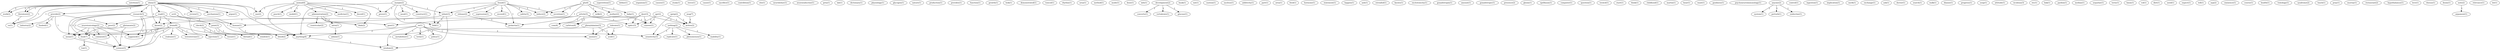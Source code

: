 digraph G {
  nutrition [ label="nutrition(1)" ];
  glutamate [ label="glutamate(2)" ];
  food [ label="food(7)" ];
  science [ label="science(3)" ];
  superstition [ label="superstition(1)" ];
  define [ label="define(1)" ];
  organism [ label="organism(1)" ];
  causes [ label="causes(1)" ];
  study [ label="study(1)" ];
  steve [ label="steve(1)" ];
  cause [ label="cause(1)" ];
  sacrifice [ label="sacrifice(1)" ];
  contribtion [ label="contribtion(1)" ];
  animal [ label="animal(4)" ];
  duced [ label="duced(1)" ];
  psych [ label="psych(1)" ];
  use [ label="use(2)" ];
  model [ label="model(1)" ];
  administration [ label="administration(2)" ];
  prove [ label="prove(1)" ];
  medicine [ label="medicine(1)" ];
  anything [ label="anything(4)" ];
  blah [ label="blah(2)" ];
  margin [ label="margin(2)" ];
  meal [ label="meal(1)" ];
  infant [ label="infant(3)" ];
  construct [ label="construct(1)" ];
  fold [ label="fold(1)" ];
  cite [ label="cite(1)" ];
  neurobehav [ label="neurobehav(1)" ];
  found [ label="found(1)" ];
  supression [ label="supression(1)" ];
  exceed [ label="exceed(1)" ];
  release [ label="release(2)" ];
  induce [ label="induce(2)" ];
  secretion [ label="secretion(1)" ];
  safety [ label="safety(3)" ];
  prolactin [ label="prolactin(1)" ];
  neuroendocrine [ label="neuroendocrine(1)" ];
  peta [ label="peta(1)" ];
  human [ label="human(1)" ];
  wisdom [ label="wisdom(2)" ];
  lab [ label="lab(1)" ];
  dictionary [ label="dictionary(1)" ];
  physiology [ label="physiology(1)" ];
  glycogen [ label="glycogen(1)" ];
  nature [ label="nature(1)" ];
  production [ label="production(1)" ];
  provides [ label="provides(1)" ];
  tolerate [ label="tolerate(1)" ];
  acid [ label="acid(1)" ];
  amino [ label="amino(1)" ];
  function [ label="function(1)" ];
  article [ label="article(3)" ];
  post [ label="post(1)" ];
  com [ label="com(4)" ];
  carleton [ label="carleton(4)" ];
  know [ label="know(2)" ];
  cunews [ label="cunews(1)" ];
  spdcc [ label="spdcc(3)" ];
  growth [ label="growth(1)" ];
  neurotoxicology [ label="neurotoxicology(2)" ];
  comment [ label="comment(1)" ];
  mean [ label="mean(1)" ];
  supposed [ label="supposed(1)" ];
  sc [ label="sc(2)" ];
  point [ label="point(3)" ];
  blood [ label="blood(2)" ];
  look [ label="look(1)" ];
  demonstrated [ label="demonstrated(1)" ];
  toxicol [ label="toxicol(1)" ];
  rhythm [ label="rhythm(1)" ];
  ursa [ label="ursa(1)" ];
  method [ label="method(1)" ];
  olney [ label="olney(2)" ];
  provide [ label="provide(2)" ];
  review [ label="review(1)" ];
  read [ label="read(1)" ];
  research [ label="research(3)" ];
  mechanism [ label="mechanism(1)" ];
  argue [ label="argue(1)" ];
  work [ label="work(2)" ];
  literature [ label="literature(2)" ];
  ve [ label="ve(1)" ];
  mode [ label="mode(1)" ];
  dose [ label="dose(1)" ];
  info [ label="info(1)" ];
  development [ label="development(2)" ];
  converts [ label="converts(1)" ];
  vertabrate [ label="vertabrate(1)" ];
  glucose [ label="glucose(1)" ];
  bunk [ label="bunk(1)" ];
  window [ label="window(1)" ];
  eat [ label="eat(1)" ];
  caution [ label="caution(1)" ];
  nucleus [ label="nucleus(1)" ];
  additivity [ label="additivity(1)" ];
  part [ label="part(1)" ];
  funded [ label="funded(1)" ];
  industry [ label="industry(2)" ];
  peer [ label="peer(2)" ];
  dyer [ label="dyer(3)" ];
  writes [ label="writes(2)" ];
  area [ label="area(1)" ];
  re [ label="re(1)" ];
  term [ label="term(1)" ];
  policy [ label="policy(1)" ];
  sensitivity [ label="sensitivity(3)" ];
  metabolise [ label="metabolise(1)" ];
  feed [ label="feed(1)" ];
  nothing [ label="nothing(2)" ];
  replicate [ label="replicate(1)" ];
  phenomenon [ label="phenomenon(1)" ];
  inability [ label="inability(1)" ];
  hormone [ label="hormone(1)" ];
  statement [ label="statement(1)" ];
  happen [ label="happen(1)" ];
  anh [ label="anh(1)" ];
  estradiol [ label="estradiol(1)" ];
  knows [ label="knows(1)" ];
  excitotoxicity [ label="excitotoxicity(1)" ];
  gonadotropin [ label="gonadotropin(1)" ];
  amount [ label="amount(1)" ];
  gonadotropic [ label="gonadotropic(1)" ];
  brain [ label="brain(6)" ];
  injection [ label="injection(1)" ];
  presence [ label="presence(2)" ];
  testosterone [ label="testosterone(1)" ];
  realease [ label="realease(1)" ];
  tissue [ label="tissue(1)" ];
  gloom [ label="gloom(1)" ];
  epelbaum [ label="epelbaum(1)" ];
  computer [ label="computer(1)" ];
  question [ label="question(1)" ];
  intra [ label="intra(1)" ];
  ventricular [ label="ventricular(2)" ];
  teratol [ label="teratol(1)" ];
  glu [ label="glu(4)" ];
  baby [ label="baby(1)" ];
  milk [ label="milk(2)" ];
  mother [ label="mother(2)" ];
  start [ label="start(1)" ];
  think [ label="think(1)" ];
  childhood [ label="childhood(1)" ];
  martin [ label="martin(1)" ];
  admin [ label="admin(1)" ];
  hear [ label="hear(1)" ];
  want [ label="want(1)" ];
  goodness [ label="goodness(1)" ];
  psychoneuroimmunology [ label="psychoneuroimmunology(1)" ];
  anyone [ label="anyone(2)" ];
  system [ label="system(1)" ];
  perturb [ label="perturb(1)" ];
  endocrine [ label="endocrine(1)" ];
  phenylalanine [ label="phenylalanine(3)" ];
  control [ label="control(1)" ];
  ingestion [ label="ingestion(1)" ];
  implication [ label="implication(1)" ];
  tox [ label="tox(1)" ];
  merk [ label="merk(1)" ];
  exchange [ label="exchange(1)" ];
  ask [ label="ask(1)" ];
  doctor [ label="doctor(1)" ];
  search [ label="search(1)" ];
  walk [ label="walk(1)" ];
  dianne [ label="dianne(1)" ];
  progress [ label="progress(1)" ];
  soup [ label="soup(1)" ];
  attitude [ label="attitude(1)" ];
  wcsbeau [ label="wcsbeau(3)" ];
  opirg [ label="opirg(2)" ];
  etc [ label="etc(1)" ];
  link [ label="link(1)" ];
  pardon [ label="pardon(1)" ];
  median [ label="median(1)" ];
  apr [ label="apr(2)" ];
  sequelae [ label="sequelae(1)" ];
  terry [ label="terry(1)" ];
  check [ label="check(2)" ];
  thread [ label="thread(1)" ];
  hmm [ label="hmm(1)" ];
  vol [ label="vol(1)" ];
  tolerate [ label="tolerate(1)" ];
  diet [ label="diet(1)" ];
  need [ label="need(1)" ];
  expect [ label="expect(1)" ];
  tell [ label="tell(1)" ];
  asp [ label="asp(2)" ];
  olney [ label="olney(3)" ];
  eminence [ label="eminence(1)" ];
  course [ label="course(1)" ];
  health [ label="health(1)" ];
  tratology [ label="tratology(1)" ];
  syndrome [ label="syndrome(2)" ];
  lunch [ label="lunch(1)" ];
  pray [ label="pray(1)" ];
  murray [ label="murray(1)" ];
  restaurant [ label="restaurant(2)" ];
  hypothalamus [ label="hypothalamus(1)" ];
  love [ label="love(1)" ];
  rhesus [ label="rhesus(1)" ];
  msg [ label="msg(7)" ];
  doom [ label="doom(1)" ];
  note [ label="note(2)" ];
  argument [ label="argument(1)" ];
  relevance [ label="relevance(1)" ];
  lot [ label="lot(1)" ];
  glutamate -> food [ label="1" ];
  glutamate -> science [ label="1" ];
  animal -> duced [ label="1" ];
  animal -> psych [ label="1" ];
  animal -> use [ label="1" ];
  animal -> model [ label="1" ];
  animal -> administration [ label="1" ];
  animal -> prove [ label="1" ];
  animal -> medicine [ label="1" ];
  animal -> anything [ label="1" ];
  animal -> blah [ label="1" ];
  margin -> meal [ label="1" ];
  margin -> infant [ label="1" ];
  margin -> construct [ label="1" ];
  margin -> fold [ label="1" ];
  margin -> prove [ label="1" ];
  margin -> anything [ label="1" ];
  found -> infant [ label="1" ];
  found -> supression [ label="1" ];
  found -> exceed [ label="1" ];
  found -> release [ label="1" ];
  found -> fold [ label="1" ];
  found -> induce [ label="1" ];
  found -> secretion [ label="1" ];
  found -> safety [ label="1" ];
  found -> prolactin [ label="1" ];
  infant -> fold [ label="1" ];
  infant -> human [ label="1" ];
  infant -> wisdom [ label="1" ];
  tolerate -> acid [ label="1" ];
  tolerate -> amino [ label="1" ];
  article -> post [ label="1" ];
  article -> com [ label="1" ];
  article -> carleton [ label="1" ];
  article -> know [ label="1" ];
  article -> cunews [ label="1" ];
  article -> spdcc [ label="1" ];
  neurotoxicology -> food [ label="1" ];
  neurotoxicology -> comment [ label="1" ];
  neurotoxicology -> mean [ label="1" ];
  neurotoxicology -> supposed [ label="1" ];
  neurotoxicology -> science [ label="1" ];
  sc -> point [ label="1" ];
  sc -> blood [ label="1" ];
  olney -> post [ label="1" ];
  olney -> provide [ label="1" ];
  olney -> use [ label="1" ];
  olney -> review [ label="1" ];
  olney -> read [ label="1" ];
  olney -> research [ label="1" ];
  olney -> human [ label="2" ];
  olney -> mechanism [ label="1" ];
  olney -> know [ label="2" ];
  olney -> anything [ label="1" ];
  olney -> argue [ label="1" ];
  olney -> work [ label="2" ];
  olney -> literature [ label="1" ];
  olney -> ve [ label="1" ];
  development -> converts [ label="1" ];
  development -> vertabrate [ label="1" ];
  development -> glucose [ label="1" ];
  point -> blood [ label="1" ];
  point -> window [ label="1" ];
  provide -> funded [ label="1" ];
  provide -> industry [ label="1" ];
  provide -> food [ label="1" ];
  provide -> peer [ label="1" ];
  dyer -> com [ label="2" ];
  dyer -> carleton [ label="1" ];
  dyer -> cunews [ label="1" ];
  dyer -> spdcc [ label="2" ];
  dyer -> writes [ label="1" ];
  re -> term [ label="1" ];
  re -> policy [ label="2" ];
  re -> sensitivity [ label="2" ];
  re -> amino [ label="1" ];
  re -> metabolise [ label="1" ];
  re -> anything [ label="2" ];
  re -> wisdom [ label="2" ];
  nothing -> replicate [ label="1" ];
  nothing -> phenomenon [ label="1" ];
  nothing -> inability [ label="1" ];
  nothing -> sensitivity [ label="1" ];
  release -> prolactin [ label="1" ];
  read -> brain [ label="1" ];
  read -> know [ label="1" ];
  read -> injection [ label="1" ];
  read -> peer [ label="1" ];
  brain -> testosterone [ label="1" ];
  brain -> food [ label="2" ];
  brain -> comment [ label="2" ];
  brain -> mean [ label="2" ];
  brain -> realease [ label="1" ];
  brain -> injection [ label="1" ];
  brain -> supposed [ label="2" ];
  brain -> science [ label="2" ];
  brain -> tissue [ label="1" ];
  administration -> intra [ label="1" ];
  administration -> blah [ label="1" ];
  administration -> ventricular [ label="1" ];
  glu -> baby [ label="1" ];
  glu -> induce [ label="1" ];
  glu -> milk [ label="1" ];
  glu -> secretion [ label="1" ];
  glu -> prolactin [ label="1" ];
  glu -> mother [ label="1" ];
  intra -> admin [ label="1" ];
  anyone -> system [ label="1" ];
  anyone -> perturb [ label="1" ];
  anyone -> endocrine [ label="1" ];
  phenylalanine -> acid [ label="1" ];
  phenylalanine -> amino [ label="1" ];
  phenylalanine -> blood [ label="1" ];
  research -> human [ label="1" ];
  research -> food [ label="2" ];
  research -> comment [ label="2" ];
  research -> mean [ label="2" ];
  research -> supposed [ label="2" ];
  research -> science [ label="2" ];
  human -> anything [ label="1" ];
  food -> science [ label="3" ];
  food -> tox [ label="1" ];
  mean -> science [ label="1" ];
  opirg -> sensitivity [ label="1" ];
  opirg -> writes [ label="1" ];
  know -> science [ label="1" ];
  apr -> cunews [ label="1" ];
  apr -> spdcc [ label="1" ];
  apr -> writes [ label="1" ];
  check -> thread [ label="1" ];
  check -> tissue [ label="1" ];
  anything -> wisdom [ label="1" ];
  olney -> work [ label="2" ];
  olney -> literature [ label="1" ];
  olney -> ve [ label="1" ];
  literature -> ve [ label="1" ];
  msg -> writes [ label="1" ];
  note -> argument [ label="1" ];
}
